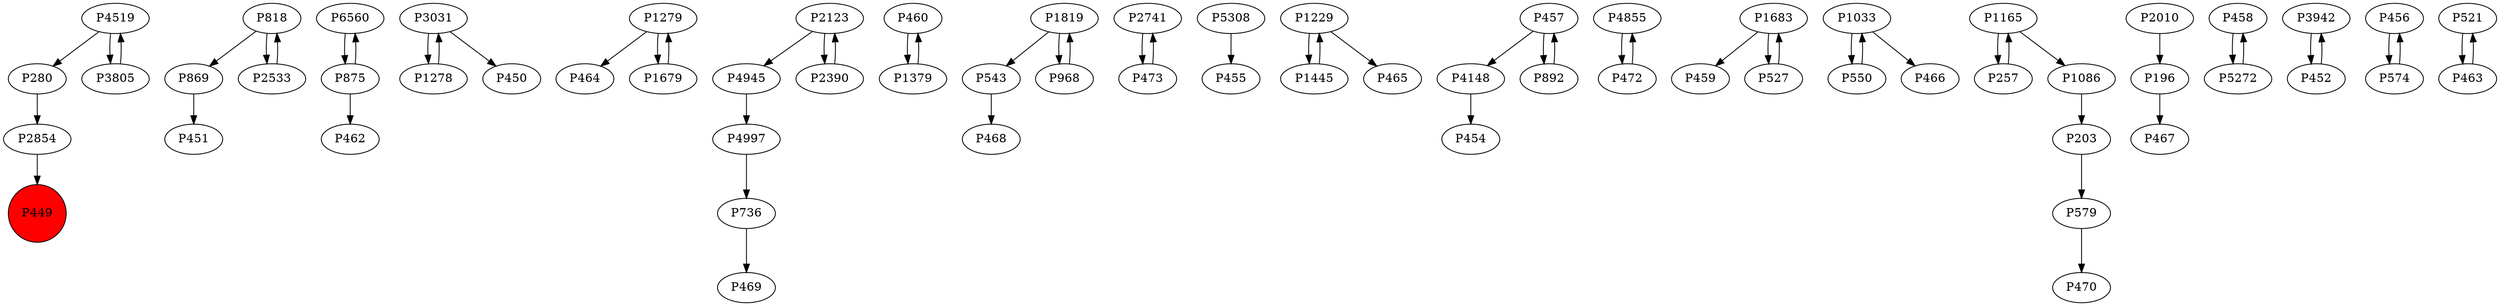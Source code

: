 digraph {
	P280 -> P2854
	P869 -> P451
	P6560 -> P875
	P3031 -> P1278
	P1278 -> P3031
	P1279 -> P464
	P4945 -> P4997
	P4519 -> P280
	P460 -> P1379
	P543 -> P468
	P2741 -> P473
	P5308 -> P455
	P1229 -> P1445
	P818 -> P2533
	P818 -> P869
	P4148 -> P454
	P4855 -> P472
	P4519 -> P3805
	P1683 -> P459
	P3805 -> P4519
	P1679 -> P1279
	P875 -> P6560
	P1033 -> P550
	P2854 -> P449
	P550 -> P1033
	P579 -> P470
	P2123 -> P2390
	P1819 -> P968
	P2010 -> P196
	P457 -> P892
	P892 -> P457
	P875 -> P462
	P1379 -> P460
	P736 -> P469
	P203 -> P579
	P1279 -> P1679
	P196 -> P467
	P257 -> P1165
	P458 -> P5272
	P527 -> P1683
	P5272 -> P458
	P2390 -> P2123
	P473 -> P2741
	P2533 -> P818
	P1033 -> P466
	P472 -> P4855
	P2123 -> P4945
	P1819 -> P543
	P3942 -> P452
	P3031 -> P450
	P968 -> P1819
	P456 -> P574
	P4997 -> P736
	P1165 -> P1086
	P574 -> P456
	P1445 -> P1229
	P1165 -> P257
	P521 -> P463
	P463 -> P521
	P1086 -> P203
	P1683 -> P527
	P1229 -> P465
	P452 -> P3942
	P457 -> P4148
	P449 [shape=circle]
	P449 [style=filled]
	P449 [fillcolor=red]
}